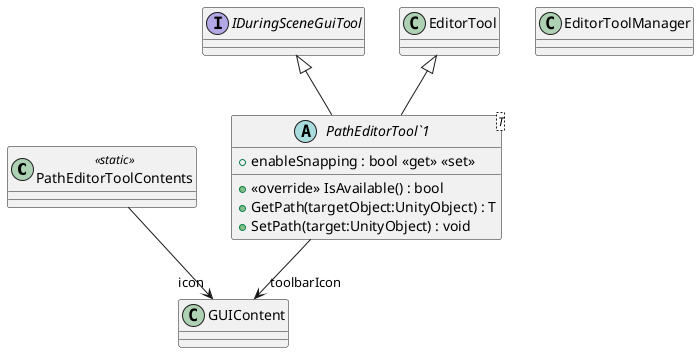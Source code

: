 @startuml
class PathEditorToolContents <<static>> {
}
interface IDuringSceneGuiTool {
}
class EditorToolManager {
}
abstract class "PathEditorTool`1"<T> {
    + enableSnapping : bool <<get>> <<set>>
    + <<override>> IsAvailable() : bool
    + GetPath(targetObject:UnityObject) : T
    + SetPath(target:UnityObject) : void
}
PathEditorToolContents --> "icon" GUIContent
EditorTool <|-- "PathEditorTool`1"
IDuringSceneGuiTool <|-- "PathEditorTool`1"
"PathEditorTool`1" --> "toolbarIcon" GUIContent
@enduml
